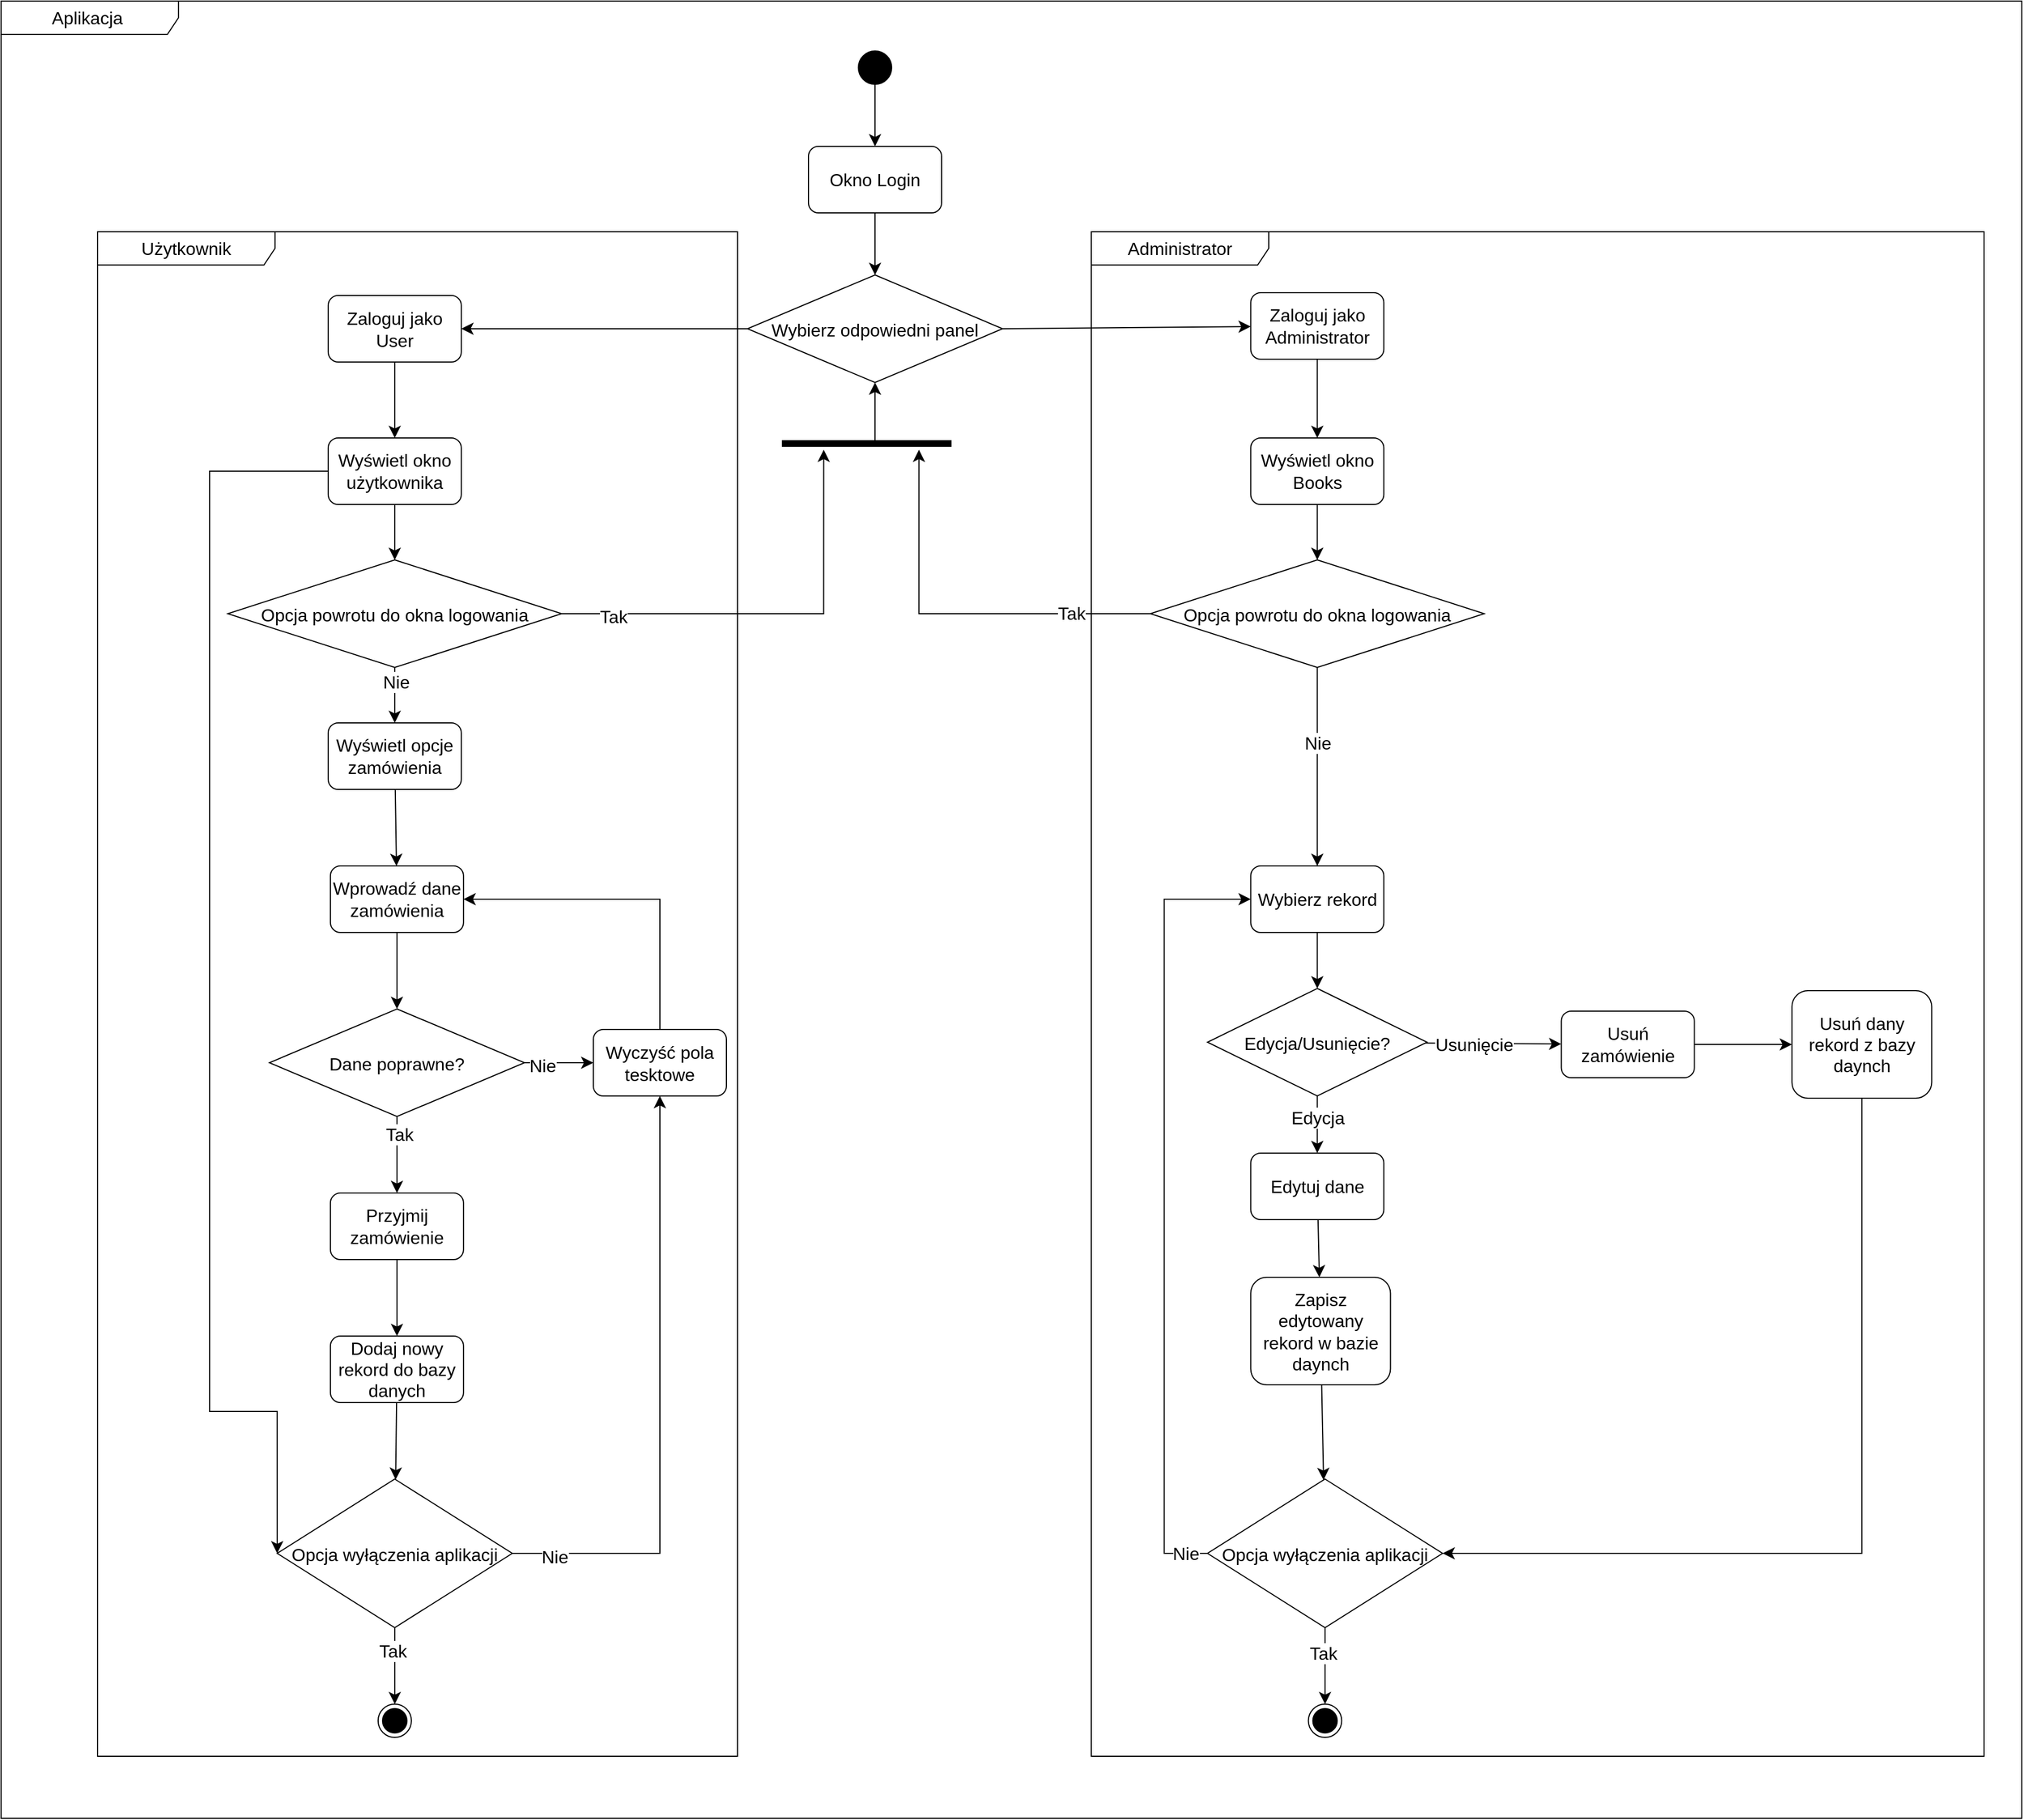 <mxfile version="21.7.5" type="device">
  <diagram name="Strona-1" id="J_JkAK5zyyzjlVD--hpY">
    <mxGraphModel dx="2090" dy="1342" grid="0" gridSize="10" guides="1" tooltips="1" connect="1" arrows="1" fold="1" page="0" pageScale="1" pageWidth="827" pageHeight="1169" math="0" shadow="0">
      <root>
        <mxCell id="0" />
        <mxCell id="1" parent="0" />
        <mxCell id="FmrZLJCeAC3f_N0VtF2j-70" value="" style="edgeStyle=none;curved=1;rounded=0;orthogonalLoop=1;jettySize=auto;html=1;fontSize=12;startSize=8;endSize=8;" parent="1" source="FmrZLJCeAC3f_N0VtF2j-1" target="FmrZLJCeAC3f_N0VtF2j-69" edge="1">
          <mxGeometry relative="1" as="geometry" />
        </mxCell>
        <mxCell id="FmrZLJCeAC3f_N0VtF2j-1" value="" style="ellipse;fillColor=strokeColor;html=1;fontSize=16;" parent="1" vertex="1">
          <mxGeometry x="-17" y="-473" width="30" height="30" as="geometry" />
        </mxCell>
        <mxCell id="FmrZLJCeAC3f_N0VtF2j-9" value="" style="edgeStyle=none;curved=1;rounded=0;orthogonalLoop=1;jettySize=auto;html=1;fontSize=12;startSize=8;endSize=8;exitX=0;exitY=0.5;exitDx=0;exitDy=0;" parent="1" source="FmrZLJCeAC3f_N0VtF2j-4" target="FmrZLJCeAC3f_N0VtF2j-6" edge="1">
          <mxGeometry relative="1" as="geometry">
            <mxPoint x="-139" y="-222" as="sourcePoint" />
          </mxGeometry>
        </mxCell>
        <mxCell id="FmrZLJCeAC3f_N0VtF2j-10" value="" style="edgeStyle=none;curved=1;rounded=0;orthogonalLoop=1;jettySize=auto;html=1;fontSize=12;startSize=8;endSize=8;exitX=1;exitY=0.5;exitDx=0;exitDy=0;" parent="1" source="FmrZLJCeAC3f_N0VtF2j-4" target="FmrZLJCeAC3f_N0VtF2j-8" edge="1">
          <mxGeometry relative="1" as="geometry">
            <mxPoint x="211.926" y="-223.623" as="sourcePoint" />
          </mxGeometry>
        </mxCell>
        <mxCell id="FmrZLJCeAC3f_N0VtF2j-4" value="Wybierz odpowiedni panel" style="rhombus;fontSize=16;" parent="1" vertex="1">
          <mxGeometry x="-117" y="-271" width="230" height="97" as="geometry" />
        </mxCell>
        <mxCell id="FmrZLJCeAC3f_N0VtF2j-12" value="" style="edgeStyle=none;curved=1;rounded=0;orthogonalLoop=1;jettySize=auto;html=1;fontSize=12;startSize=8;endSize=8;" parent="1" source="FmrZLJCeAC3f_N0VtF2j-6" target="FmrZLJCeAC3f_N0VtF2j-11" edge="1">
          <mxGeometry relative="1" as="geometry" />
        </mxCell>
        <mxCell id="FmrZLJCeAC3f_N0VtF2j-6" value="Zaloguj jako User" style="rounded=1;whiteSpace=wrap;html=1;fontSize=16;" parent="1" vertex="1">
          <mxGeometry x="-495.06" y="-252.5" width="120" height="60" as="geometry" />
        </mxCell>
        <mxCell id="FmrZLJCeAC3f_N0VtF2j-14" value="" style="edgeStyle=none;curved=1;rounded=0;orthogonalLoop=1;jettySize=auto;html=1;fontSize=12;startSize=8;endSize=8;" parent="1" source="FmrZLJCeAC3f_N0VtF2j-8" target="FmrZLJCeAC3f_N0VtF2j-13" edge="1">
          <mxGeometry relative="1" as="geometry" />
        </mxCell>
        <mxCell id="FmrZLJCeAC3f_N0VtF2j-8" value="Zaloguj jako Administrator" style="rounded=1;whiteSpace=wrap;html=1;fontSize=16;" parent="1" vertex="1">
          <mxGeometry x="336.76" y="-255" width="120" height="60" as="geometry" />
        </mxCell>
        <mxCell id="FmrZLJCeAC3f_N0VtF2j-38" style="edgeStyle=orthogonalEdgeStyle;rounded=0;orthogonalLoop=1;jettySize=auto;html=1;entryX=0;entryY=0.5;entryDx=0;entryDy=0;fontSize=12;startSize=8;endSize=8;" parent="1" source="FmrZLJCeAC3f_N0VtF2j-11" target="FmrZLJCeAC3f_N0VtF2j-32" edge="1">
          <mxGeometry relative="1" as="geometry">
            <Array as="points">
              <mxPoint x="-602.06" y="-94" />
              <mxPoint x="-602.06" y="754" />
            </Array>
          </mxGeometry>
        </mxCell>
        <mxCell id="FmrZLJCeAC3f_N0VtF2j-58" value="" style="edgeStyle=none;curved=1;rounded=0;orthogonalLoop=1;jettySize=auto;html=1;fontSize=12;startSize=8;endSize=8;" parent="1" source="FmrZLJCeAC3f_N0VtF2j-11" target="FmrZLJCeAC3f_N0VtF2j-57" edge="1">
          <mxGeometry relative="1" as="geometry" />
        </mxCell>
        <mxCell id="FmrZLJCeAC3f_N0VtF2j-11" value="Wyświetl okno użytkownika" style="rounded=1;whiteSpace=wrap;html=1;fontSize=16;" parent="1" vertex="1">
          <mxGeometry x="-495.06" y="-124" width="120" height="60" as="geometry" />
        </mxCell>
        <mxCell id="FmrZLJCeAC3f_N0VtF2j-62" value="" style="edgeStyle=none;curved=1;rounded=0;orthogonalLoop=1;jettySize=auto;html=1;fontSize=12;startSize=8;endSize=8;" parent="1" source="FmrZLJCeAC3f_N0VtF2j-13" target="FmrZLJCeAC3f_N0VtF2j-56" edge="1">
          <mxGeometry relative="1" as="geometry" />
        </mxCell>
        <mxCell id="FmrZLJCeAC3f_N0VtF2j-13" value="Wyświetl okno Books" style="rounded=1;whiteSpace=wrap;html=1;fontSize=16;" parent="1" vertex="1">
          <mxGeometry x="336.76" y="-124" width="120" height="60" as="geometry" />
        </mxCell>
        <mxCell id="FmrZLJCeAC3f_N0VtF2j-18" value="" style="edgeStyle=none;curved=1;rounded=0;orthogonalLoop=1;jettySize=auto;html=1;fontSize=12;startSize=8;endSize=8;" parent="1" source="FmrZLJCeAC3f_N0VtF2j-15" target="FmrZLJCeAC3f_N0VtF2j-17" edge="1">
          <mxGeometry relative="1" as="geometry" />
        </mxCell>
        <mxCell id="FmrZLJCeAC3f_N0VtF2j-15" value="Wyświetl opcje zamówienia" style="rounded=1;whiteSpace=wrap;html=1;fontSize=16;" parent="1" vertex="1">
          <mxGeometry x="-495.06" y="133" width="120" height="60" as="geometry" />
        </mxCell>
        <mxCell id="FmrZLJCeAC3f_N0VtF2j-21" value="" style="edgeStyle=none;curved=1;rounded=0;orthogonalLoop=1;jettySize=auto;html=1;fontSize=12;startSize=8;endSize=8;" parent="1" source="FmrZLJCeAC3f_N0VtF2j-17" target="FmrZLJCeAC3f_N0VtF2j-20" edge="1">
          <mxGeometry relative="1" as="geometry" />
        </mxCell>
        <mxCell id="FmrZLJCeAC3f_N0VtF2j-17" value="Wprowadź dane zamówienia" style="rounded=1;whiteSpace=wrap;html=1;fontSize=16;" parent="1" vertex="1">
          <mxGeometry x="-493.06" y="262" width="120" height="60" as="geometry" />
        </mxCell>
        <mxCell id="FmrZLJCeAC3f_N0VtF2j-23" value="" style="edgeStyle=none;curved=1;rounded=0;orthogonalLoop=1;jettySize=auto;html=1;fontSize=12;startSize=8;endSize=8;" parent="1" source="FmrZLJCeAC3f_N0VtF2j-20" target="FmrZLJCeAC3f_N0VtF2j-22" edge="1">
          <mxGeometry relative="1" as="geometry" />
        </mxCell>
        <mxCell id="FmrZLJCeAC3f_N0VtF2j-24" value="Tak" style="edgeLabel;html=1;align=center;verticalAlign=middle;resizable=0;points=[];fontSize=16;" parent="FmrZLJCeAC3f_N0VtF2j-23" vertex="1" connectable="0">
          <mxGeometry x="-0.536" y="2" relative="1" as="geometry">
            <mxPoint as="offset" />
          </mxGeometry>
        </mxCell>
        <mxCell id="FmrZLJCeAC3f_N0VtF2j-26" value="" style="edgeStyle=none;curved=1;rounded=0;orthogonalLoop=1;jettySize=auto;html=1;fontSize=12;startSize=8;endSize=8;" parent="1" source="FmrZLJCeAC3f_N0VtF2j-20" target="FmrZLJCeAC3f_N0VtF2j-25" edge="1">
          <mxGeometry relative="1" as="geometry" />
        </mxCell>
        <mxCell id="FmrZLJCeAC3f_N0VtF2j-27" value="Nie" style="edgeLabel;html=1;align=center;verticalAlign=middle;resizable=0;points=[];fontSize=16;" parent="FmrZLJCeAC3f_N0VtF2j-26" vertex="1" connectable="0">
          <mxGeometry x="-0.479" y="-1" relative="1" as="geometry">
            <mxPoint y="1" as="offset" />
          </mxGeometry>
        </mxCell>
        <mxCell id="FmrZLJCeAC3f_N0VtF2j-20" value="Dane poprawne?" style="rhombus;fontSize=16;" parent="1" vertex="1">
          <mxGeometry x="-548.06" y="391" width="230" height="97" as="geometry" />
        </mxCell>
        <mxCell id="FmrZLJCeAC3f_N0VtF2j-30" value="" style="edgeStyle=none;curved=1;rounded=0;orthogonalLoop=1;jettySize=auto;html=1;fontSize=12;startSize=8;endSize=8;" parent="1" source="FmrZLJCeAC3f_N0VtF2j-22" target="FmrZLJCeAC3f_N0VtF2j-29" edge="1">
          <mxGeometry relative="1" as="geometry" />
        </mxCell>
        <mxCell id="FmrZLJCeAC3f_N0VtF2j-22" value="Przyjmij zamówienie" style="rounded=1;whiteSpace=wrap;html=1;fontSize=16;" parent="1" vertex="1">
          <mxGeometry x="-493.06" y="557" width="120" height="60" as="geometry" />
        </mxCell>
        <mxCell id="FmrZLJCeAC3f_N0VtF2j-28" style="edgeStyle=orthogonalEdgeStyle;rounded=0;orthogonalLoop=1;jettySize=auto;html=1;exitX=0.5;exitY=0;exitDx=0;exitDy=0;entryX=1;entryY=0.5;entryDx=0;entryDy=0;fontSize=12;startSize=8;endSize=8;" parent="1" source="FmrZLJCeAC3f_N0VtF2j-25" target="FmrZLJCeAC3f_N0VtF2j-17" edge="1">
          <mxGeometry relative="1" as="geometry" />
        </mxCell>
        <mxCell id="FmrZLJCeAC3f_N0VtF2j-33" value="" style="edgeStyle=none;curved=1;rounded=0;orthogonalLoop=1;jettySize=auto;html=1;fontSize=12;startSize=8;endSize=8;" parent="1" source="FmrZLJCeAC3f_N0VtF2j-29" target="FmrZLJCeAC3f_N0VtF2j-32" edge="1">
          <mxGeometry relative="1" as="geometry" />
        </mxCell>
        <mxCell id="FmrZLJCeAC3f_N0VtF2j-29" value="Dodaj nowy rekord do bazy danych" style="rounded=1;whiteSpace=wrap;html=1;fontSize=16;" parent="1" vertex="1">
          <mxGeometry x="-493.06" y="686" width="120" height="60" as="geometry" />
        </mxCell>
        <mxCell id="FmrZLJCeAC3f_N0VtF2j-35" style="edgeStyle=orthogonalEdgeStyle;rounded=0;orthogonalLoop=1;jettySize=auto;html=1;entryX=0.5;entryY=1;entryDx=0;entryDy=0;fontSize=12;startSize=8;endSize=8;" parent="1" source="FmrZLJCeAC3f_N0VtF2j-32" target="FmrZLJCeAC3f_N0VtF2j-25" edge="1">
          <mxGeometry relative="1" as="geometry" />
        </mxCell>
        <mxCell id="FmrZLJCeAC3f_N0VtF2j-36" value="Nie" style="edgeLabel;html=1;align=center;verticalAlign=middle;resizable=0;points=[];fontSize=16;" parent="FmrZLJCeAC3f_N0VtF2j-35" vertex="1" connectable="0">
          <mxGeometry x="-0.86" y="-3" relative="1" as="geometry">
            <mxPoint as="offset" />
          </mxGeometry>
        </mxCell>
        <mxCell id="FmrZLJCeAC3f_N0VtF2j-74" value="" style="edgeStyle=none;curved=1;rounded=0;orthogonalLoop=1;jettySize=auto;html=1;fontSize=12;startSize=8;endSize=8;" parent="1" source="FmrZLJCeAC3f_N0VtF2j-32" target="FmrZLJCeAC3f_N0VtF2j-37" edge="1">
          <mxGeometry relative="1" as="geometry" />
        </mxCell>
        <mxCell id="FmrZLJCeAC3f_N0VtF2j-75" value="Tak" style="edgeLabel;html=1;align=center;verticalAlign=middle;resizable=0;points=[];fontSize=16;" parent="FmrZLJCeAC3f_N0VtF2j-74" vertex="1" connectable="0">
          <mxGeometry x="-0.391" y="-2" relative="1" as="geometry">
            <mxPoint as="offset" />
          </mxGeometry>
        </mxCell>
        <mxCell id="FmrZLJCeAC3f_N0VtF2j-32" value="Opcja wyłączenia aplikacji" style="rhombus;fontSize=16;" parent="1" vertex="1">
          <mxGeometry x="-541.06" y="815" width="212" height="134" as="geometry" />
        </mxCell>
        <mxCell id="FmrZLJCeAC3f_N0VtF2j-37" value="" style="ellipse;html=1;shape=endState;fillColor=strokeColor;fontSize=16;" parent="1" vertex="1">
          <mxGeometry x="-450.06" y="1018" width="30" height="30" as="geometry" />
        </mxCell>
        <mxCell id="FmrZLJCeAC3f_N0VtF2j-47" value="" style="edgeStyle=none;curved=1;rounded=0;orthogonalLoop=1;jettySize=auto;html=1;fontSize=12;startSize=8;endSize=8;" parent="1" source="FmrZLJCeAC3f_N0VtF2j-44" target="FmrZLJCeAC3f_N0VtF2j-46" edge="1">
          <mxGeometry relative="1" as="geometry" />
        </mxCell>
        <mxCell id="FmrZLJCeAC3f_N0VtF2j-44" value="Wybierz rekord" style="rounded=1;whiteSpace=wrap;html=1;fontSize=16;" parent="1" vertex="1">
          <mxGeometry x="336.76" y="262" width="120" height="60" as="geometry" />
        </mxCell>
        <mxCell id="FmrZLJCeAC3f_N0VtF2j-49" value="" style="edgeStyle=none;curved=1;rounded=0;orthogonalLoop=1;jettySize=auto;html=1;fontSize=12;startSize=8;endSize=8;" parent="1" source="FmrZLJCeAC3f_N0VtF2j-46" target="FmrZLJCeAC3f_N0VtF2j-48" edge="1">
          <mxGeometry relative="1" as="geometry" />
        </mxCell>
        <mxCell id="FmrZLJCeAC3f_N0VtF2j-50" value="Edycja" style="edgeLabel;html=1;align=center;verticalAlign=middle;resizable=0;points=[];fontSize=16;" parent="FmrZLJCeAC3f_N0VtF2j-49" vertex="1" connectable="0">
          <mxGeometry x="-0.243" relative="1" as="geometry">
            <mxPoint as="offset" />
          </mxGeometry>
        </mxCell>
        <mxCell id="FmrZLJCeAC3f_N0VtF2j-87" value="" style="edgeStyle=none;curved=1;rounded=0;orthogonalLoop=1;jettySize=auto;html=1;fontSize=12;startSize=8;endSize=8;" parent="1" source="FmrZLJCeAC3f_N0VtF2j-46" target="FmrZLJCeAC3f_N0VtF2j-86" edge="1">
          <mxGeometry relative="1" as="geometry" />
        </mxCell>
        <mxCell id="FmrZLJCeAC3f_N0VtF2j-88" value="Usunięcie" style="edgeLabel;html=1;align=center;verticalAlign=middle;resizable=0;points=[];fontSize=16;" parent="FmrZLJCeAC3f_N0VtF2j-87" vertex="1" connectable="0">
          <mxGeometry x="-0.296" y="-1" relative="1" as="geometry">
            <mxPoint as="offset" />
          </mxGeometry>
        </mxCell>
        <mxCell id="FmrZLJCeAC3f_N0VtF2j-46" value="Edycja/Usunięcie?" style="rhombus;fontSize=16;" parent="1" vertex="1">
          <mxGeometry x="297.76" y="372.5" width="198" height="97" as="geometry" />
        </mxCell>
        <mxCell id="FmrZLJCeAC3f_N0VtF2j-52" value="" style="edgeStyle=none;curved=1;rounded=0;orthogonalLoop=1;jettySize=auto;html=1;fontSize=12;startSize=8;endSize=8;" parent="1" source="FmrZLJCeAC3f_N0VtF2j-48" target="FmrZLJCeAC3f_N0VtF2j-51" edge="1">
          <mxGeometry relative="1" as="geometry" />
        </mxCell>
        <mxCell id="FmrZLJCeAC3f_N0VtF2j-48" value="Edytuj dane" style="rounded=1;whiteSpace=wrap;html=1;fontSize=16;" parent="1" vertex="1">
          <mxGeometry x="336.76" y="521" width="120" height="60" as="geometry" />
        </mxCell>
        <mxCell id="FmrZLJCeAC3f_N0VtF2j-54" value="" style="edgeStyle=none;curved=1;rounded=0;orthogonalLoop=1;jettySize=auto;html=1;fontSize=12;startSize=8;endSize=8;" parent="1" source="FmrZLJCeAC3f_N0VtF2j-51" target="FmrZLJCeAC3f_N0VtF2j-53" edge="1">
          <mxGeometry relative="1" as="geometry" />
        </mxCell>
        <mxCell id="FmrZLJCeAC3f_N0VtF2j-51" value="Zapisz edytowany rekord w bazie daynch" style="rounded=1;whiteSpace=wrap;html=1;fontSize=16;" parent="1" vertex="1">
          <mxGeometry x="336.76" y="633" width="126" height="97" as="geometry" />
        </mxCell>
        <mxCell id="FmrZLJCeAC3f_N0VtF2j-78" value="" style="edgeStyle=none;curved=1;rounded=0;orthogonalLoop=1;jettySize=auto;html=1;fontSize=12;startSize=8;endSize=8;" parent="1" source="FmrZLJCeAC3f_N0VtF2j-53" target="FmrZLJCeAC3f_N0VtF2j-77" edge="1">
          <mxGeometry relative="1" as="geometry" />
        </mxCell>
        <mxCell id="FmrZLJCeAC3f_N0VtF2j-79" value="Tak" style="edgeLabel;html=1;align=center;verticalAlign=middle;resizable=0;points=[];fontSize=16;" parent="FmrZLJCeAC3f_N0VtF2j-78" vertex="1" connectable="0">
          <mxGeometry x="-0.333" y="-2" relative="1" as="geometry">
            <mxPoint as="offset" />
          </mxGeometry>
        </mxCell>
        <mxCell id="FmrZLJCeAC3f_N0VtF2j-84" style="edgeStyle=orthogonalEdgeStyle;rounded=0;orthogonalLoop=1;jettySize=auto;html=1;entryX=0;entryY=0.5;entryDx=0;entryDy=0;fontSize=12;startSize=8;endSize=8;" parent="1" source="FmrZLJCeAC3f_N0VtF2j-53" target="FmrZLJCeAC3f_N0VtF2j-44" edge="1">
          <mxGeometry relative="1" as="geometry">
            <Array as="points">
              <mxPoint x="258.76" y="882" />
              <mxPoint x="258.76" y="292" />
            </Array>
          </mxGeometry>
        </mxCell>
        <mxCell id="FmrZLJCeAC3f_N0VtF2j-85" value="Nie" style="edgeLabel;html=1;align=center;verticalAlign=middle;resizable=0;points=[];fontSize=16;" parent="FmrZLJCeAC3f_N0VtF2j-84" vertex="1" connectable="0">
          <mxGeometry x="-0.961" y="1" relative="1" as="geometry">
            <mxPoint x="-6" y="-1" as="offset" />
          </mxGeometry>
        </mxCell>
        <mxCell id="FmrZLJCeAC3f_N0VtF2j-53" value="Opcja wyłączenia aplikacji" style="rhombus;fontSize=16;" parent="1" vertex="1">
          <mxGeometry x="297.76" y="815" width="212" height="134" as="geometry" />
        </mxCell>
        <mxCell id="FmrZLJCeAC3f_N0VtF2j-61" value="" style="edgeStyle=none;curved=1;rounded=0;orthogonalLoop=1;jettySize=auto;html=1;fontSize=12;startSize=8;endSize=8;entryX=0.5;entryY=0;entryDx=0;entryDy=0;" parent="1" source="FmrZLJCeAC3f_N0VtF2j-56" target="FmrZLJCeAC3f_N0VtF2j-44" edge="1">
          <mxGeometry relative="1" as="geometry">
            <mxPoint x="396.76" y="133" as="targetPoint" />
          </mxGeometry>
        </mxCell>
        <mxCell id="FmrZLJCeAC3f_N0VtF2j-63" value="Nie" style="edgeLabel;html=1;align=center;verticalAlign=middle;resizable=0;points=[];fontSize=16;" parent="FmrZLJCeAC3f_N0VtF2j-61" vertex="1" connectable="0">
          <mxGeometry x="-0.24" relative="1" as="geometry">
            <mxPoint as="offset" />
          </mxGeometry>
        </mxCell>
        <mxCell id="FmrZLJCeAC3f_N0VtF2j-65" style="edgeStyle=orthogonalEdgeStyle;rounded=0;orthogonalLoop=1;jettySize=auto;html=1;entryX=1.618;entryY=0.19;entryDx=0;entryDy=0;entryPerimeter=0;fontSize=12;startSize=8;endSize=8;" parent="1" source="FmrZLJCeAC3f_N0VtF2j-56" target="FmrZLJCeAC3f_N0VtF2j-64" edge="1">
          <mxGeometry relative="1" as="geometry">
            <mxPoint x="129.026" y="-117.0" as="targetPoint" />
            <Array as="points">
              <mxPoint x="38" y="34" />
            </Array>
          </mxGeometry>
        </mxCell>
        <mxCell id="FmrZLJCeAC3f_N0VtF2j-72" value="Tak" style="edgeLabel;html=1;align=center;verticalAlign=middle;resizable=0;points=[];fontSize=16;" parent="FmrZLJCeAC3f_N0VtF2j-65" vertex="1" connectable="0">
          <mxGeometry x="-0.594" y="-1" relative="1" as="geometry">
            <mxPoint x="1" as="offset" />
          </mxGeometry>
        </mxCell>
        <mxCell id="FmrZLJCeAC3f_N0VtF2j-56" value="Opcja powrotu do okna logowania" style="rhombus;fontSize=16;" parent="1" vertex="1">
          <mxGeometry x="246.26" y="-14" width="301" height="97" as="geometry" />
        </mxCell>
        <mxCell id="FmrZLJCeAC3f_N0VtF2j-59" value="" style="edgeStyle=none;curved=1;rounded=0;orthogonalLoop=1;jettySize=auto;html=1;fontSize=12;startSize=8;endSize=8;" parent="1" source="FmrZLJCeAC3f_N0VtF2j-57" target="FmrZLJCeAC3f_N0VtF2j-15" edge="1">
          <mxGeometry relative="1" as="geometry" />
        </mxCell>
        <mxCell id="FmrZLJCeAC3f_N0VtF2j-60" value="Nie" style="edgeLabel;html=1;align=center;verticalAlign=middle;resizable=0;points=[];fontSize=16;" parent="FmrZLJCeAC3f_N0VtF2j-59" vertex="1" connectable="0">
          <mxGeometry x="-0.48" y="1" relative="1" as="geometry">
            <mxPoint as="offset" />
          </mxGeometry>
        </mxCell>
        <mxCell id="FmrZLJCeAC3f_N0VtF2j-66" style="edgeStyle=orthogonalEdgeStyle;rounded=0;orthogonalLoop=1;jettySize=auto;html=1;exitX=1;exitY=0.5;exitDx=0;exitDy=0;entryX=1.618;entryY=0.755;entryDx=0;entryDy=0;entryPerimeter=0;fontSize=12;startSize=8;endSize=8;" parent="1" source="FmrZLJCeAC3f_N0VtF2j-57" target="FmrZLJCeAC3f_N0VtF2j-64" edge="1">
          <mxGeometry relative="1" as="geometry">
            <mxPoint x="-94.364" y="-117.0" as="targetPoint" />
          </mxGeometry>
        </mxCell>
        <mxCell id="FmrZLJCeAC3f_N0VtF2j-73" value="Tak" style="edgeLabel;html=1;align=center;verticalAlign=middle;resizable=0;points=[];fontSize=16;" parent="FmrZLJCeAC3f_N0VtF2j-66" vertex="1" connectable="0">
          <mxGeometry x="-0.766" y="-1" relative="1" as="geometry">
            <mxPoint x="1" y="1" as="offset" />
          </mxGeometry>
        </mxCell>
        <mxCell id="FmrZLJCeAC3f_N0VtF2j-57" value="Opcja powrotu do okna logowania" style="rhombus;fontSize=16;" parent="1" vertex="1">
          <mxGeometry x="-585.56" y="-14" width="301" height="97" as="geometry" />
        </mxCell>
        <mxCell id="FmrZLJCeAC3f_N0VtF2j-68" style="edgeStyle=none;curved=1;rounded=0;orthogonalLoop=1;jettySize=auto;html=1;entryX=0.5;entryY=1;entryDx=0;entryDy=0;fontSize=12;startSize=8;endSize=8;" parent="1" source="FmrZLJCeAC3f_N0VtF2j-64" target="FmrZLJCeAC3f_N0VtF2j-4" edge="1">
          <mxGeometry relative="1" as="geometry">
            <mxPoint x="-111.06" y="-174" as="targetPoint" />
          </mxGeometry>
        </mxCell>
        <mxCell id="FmrZLJCeAC3f_N0VtF2j-64" value="" style="html=1;points=[];perimeter=orthogonalPerimeter;fillColor=strokeColor;fontSize=16;rotation=90;" parent="1" vertex="1">
          <mxGeometry x="-12" y="-195" width="5" height="152" as="geometry" />
        </mxCell>
        <mxCell id="FmrZLJCeAC3f_N0VtF2j-71" value="" style="edgeStyle=none;curved=1;rounded=0;orthogonalLoop=1;jettySize=auto;html=1;fontSize=12;startSize=8;endSize=8;" parent="1" source="FmrZLJCeAC3f_N0VtF2j-69" target="FmrZLJCeAC3f_N0VtF2j-4" edge="1">
          <mxGeometry relative="1" as="geometry" />
        </mxCell>
        <mxCell id="FmrZLJCeAC3f_N0VtF2j-69" value="Okno Login" style="rounded=1;whiteSpace=wrap;html=1;fontSize=16;" parent="1" vertex="1">
          <mxGeometry x="-62" y="-387" width="120" height="60" as="geometry" />
        </mxCell>
        <mxCell id="FmrZLJCeAC3f_N0VtF2j-77" value="" style="ellipse;html=1;shape=endState;fillColor=strokeColor;fontSize=16;" parent="1" vertex="1">
          <mxGeometry x="388.76" y="1018" width="30" height="30" as="geometry" />
        </mxCell>
        <mxCell id="FmrZLJCeAC3f_N0VtF2j-90" value="" style="edgeStyle=none;curved=1;rounded=0;orthogonalLoop=1;jettySize=auto;html=1;fontSize=12;startSize=8;endSize=8;" parent="1" source="FmrZLJCeAC3f_N0VtF2j-86" target="FmrZLJCeAC3f_N0VtF2j-89" edge="1">
          <mxGeometry relative="1" as="geometry" />
        </mxCell>
        <mxCell id="FmrZLJCeAC3f_N0VtF2j-86" value="Usuń zamówienie" style="rounded=1;whiteSpace=wrap;html=1;fontSize=16;" parent="1" vertex="1">
          <mxGeometry x="616.76" y="393" width="120" height="60" as="geometry" />
        </mxCell>
        <mxCell id="FmrZLJCeAC3f_N0VtF2j-91" style="edgeStyle=orthogonalEdgeStyle;rounded=0;orthogonalLoop=1;jettySize=auto;html=1;entryX=1;entryY=0.5;entryDx=0;entryDy=0;fontSize=12;startSize=8;endSize=8;" parent="1" source="FmrZLJCeAC3f_N0VtF2j-89" target="FmrZLJCeAC3f_N0VtF2j-53" edge="1">
          <mxGeometry relative="1" as="geometry">
            <Array as="points">
              <mxPoint x="887.76" y="882" />
            </Array>
          </mxGeometry>
        </mxCell>
        <mxCell id="FmrZLJCeAC3f_N0VtF2j-89" value="Usuń dany rekord z bazy daynch" style="rounded=1;whiteSpace=wrap;html=1;fontSize=16;" parent="1" vertex="1">
          <mxGeometry x="824.76" y="374.5" width="126" height="97" as="geometry" />
        </mxCell>
        <mxCell id="FmrZLJCeAC3f_N0VtF2j-95" value="Użytkownik" style="shape=umlFrame;whiteSpace=wrap;html=1;pointerEvents=0;recursiveResize=0;container=1;collapsible=0;width=160;fontSize=16;" parent="1" vertex="1">
          <mxGeometry x="-703" y="-310" width="577" height="1375" as="geometry" />
        </mxCell>
        <mxCell id="FmrZLJCeAC3f_N0VtF2j-25" value="Wyczyść pola tesktowe" style="rounded=1;whiteSpace=wrap;html=1;fontSize=16;" parent="FmrZLJCeAC3f_N0VtF2j-95" vertex="1">
          <mxGeometry x="447" y="719.5" width="120" height="60" as="geometry" />
        </mxCell>
        <mxCell id="FmrZLJCeAC3f_N0VtF2j-96" value="Administrator" style="shape=umlFrame;whiteSpace=wrap;html=1;pointerEvents=0;recursiveResize=0;container=1;collapsible=0;width=160;fontSize=16;" parent="1" vertex="1">
          <mxGeometry x="193" y="-310" width="805" height="1375" as="geometry" />
        </mxCell>
        <mxCell id="FmrZLJCeAC3f_N0VtF2j-98" value="Aplikacja&amp;nbsp;" style="shape=umlFrame;whiteSpace=wrap;html=1;pointerEvents=0;recursiveResize=0;container=1;collapsible=0;width=160;fontSize=16;" parent="1" vertex="1">
          <mxGeometry x="-790.06" y="-518" width="1822.06" height="1639" as="geometry" />
        </mxCell>
      </root>
    </mxGraphModel>
  </diagram>
</mxfile>
